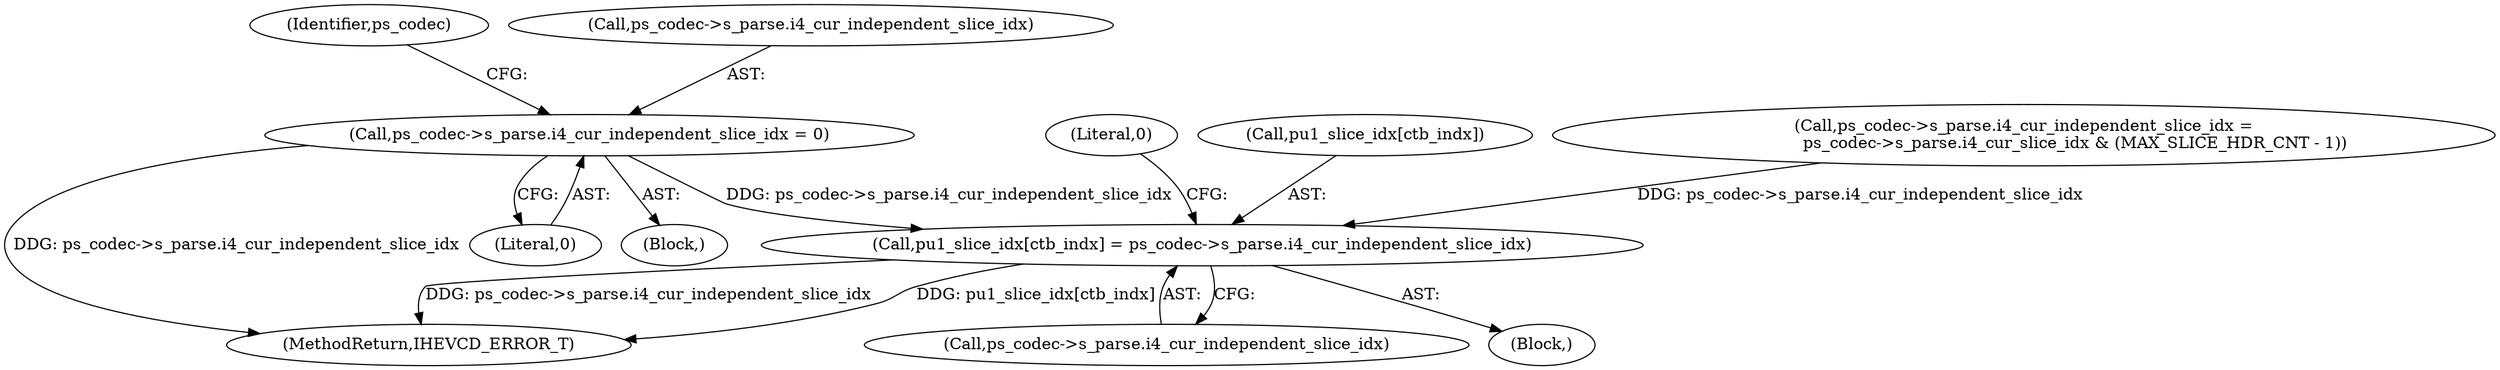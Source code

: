digraph "0_Android_bcfc7124f6ef9f1ec128fb2e90de774a5b33d199_0@pointer" {
"1000528" [label="(Call,ps_codec->s_parse.i4_cur_independent_slice_idx = 0)"];
"1001759" [label="(Call,pu1_slice_idx[ctb_indx] = ps_codec->s_parse.i4_cur_independent_slice_idx)"];
"1001763" [label="(Call,ps_codec->s_parse.i4_cur_independent_slice_idx)"];
"1000538" [label="(Identifier,ps_codec)"];
"1000498" [label="(Block,)"];
"1000529" [label="(Call,ps_codec->s_parse.i4_cur_independent_slice_idx)"];
"1001770" [label="(Literal,0)"];
"1005173" [label="(MethodReturn,IHEVCD_ERROR_T)"];
"1000534" [label="(Literal,0)"];
"1001750" [label="(Block,)"];
"1000528" [label="(Call,ps_codec->s_parse.i4_cur_independent_slice_idx = 0)"];
"1001760" [label="(Call,pu1_slice_idx[ctb_indx])"];
"1000272" [label="(Call,ps_codec->s_parse.i4_cur_independent_slice_idx =\n                    ps_codec->s_parse.i4_cur_slice_idx & (MAX_SLICE_HDR_CNT - 1))"];
"1001759" [label="(Call,pu1_slice_idx[ctb_indx] = ps_codec->s_parse.i4_cur_independent_slice_idx)"];
"1000528" -> "1000498"  [label="AST: "];
"1000528" -> "1000534"  [label="CFG: "];
"1000529" -> "1000528"  [label="AST: "];
"1000534" -> "1000528"  [label="AST: "];
"1000538" -> "1000528"  [label="CFG: "];
"1000528" -> "1005173"  [label="DDG: ps_codec->s_parse.i4_cur_independent_slice_idx"];
"1000528" -> "1001759"  [label="DDG: ps_codec->s_parse.i4_cur_independent_slice_idx"];
"1001759" -> "1001750"  [label="AST: "];
"1001759" -> "1001763"  [label="CFG: "];
"1001760" -> "1001759"  [label="AST: "];
"1001763" -> "1001759"  [label="AST: "];
"1001770" -> "1001759"  [label="CFG: "];
"1001759" -> "1005173"  [label="DDG: pu1_slice_idx[ctb_indx]"];
"1001759" -> "1005173"  [label="DDG: ps_codec->s_parse.i4_cur_independent_slice_idx"];
"1000272" -> "1001759"  [label="DDG: ps_codec->s_parse.i4_cur_independent_slice_idx"];
}

